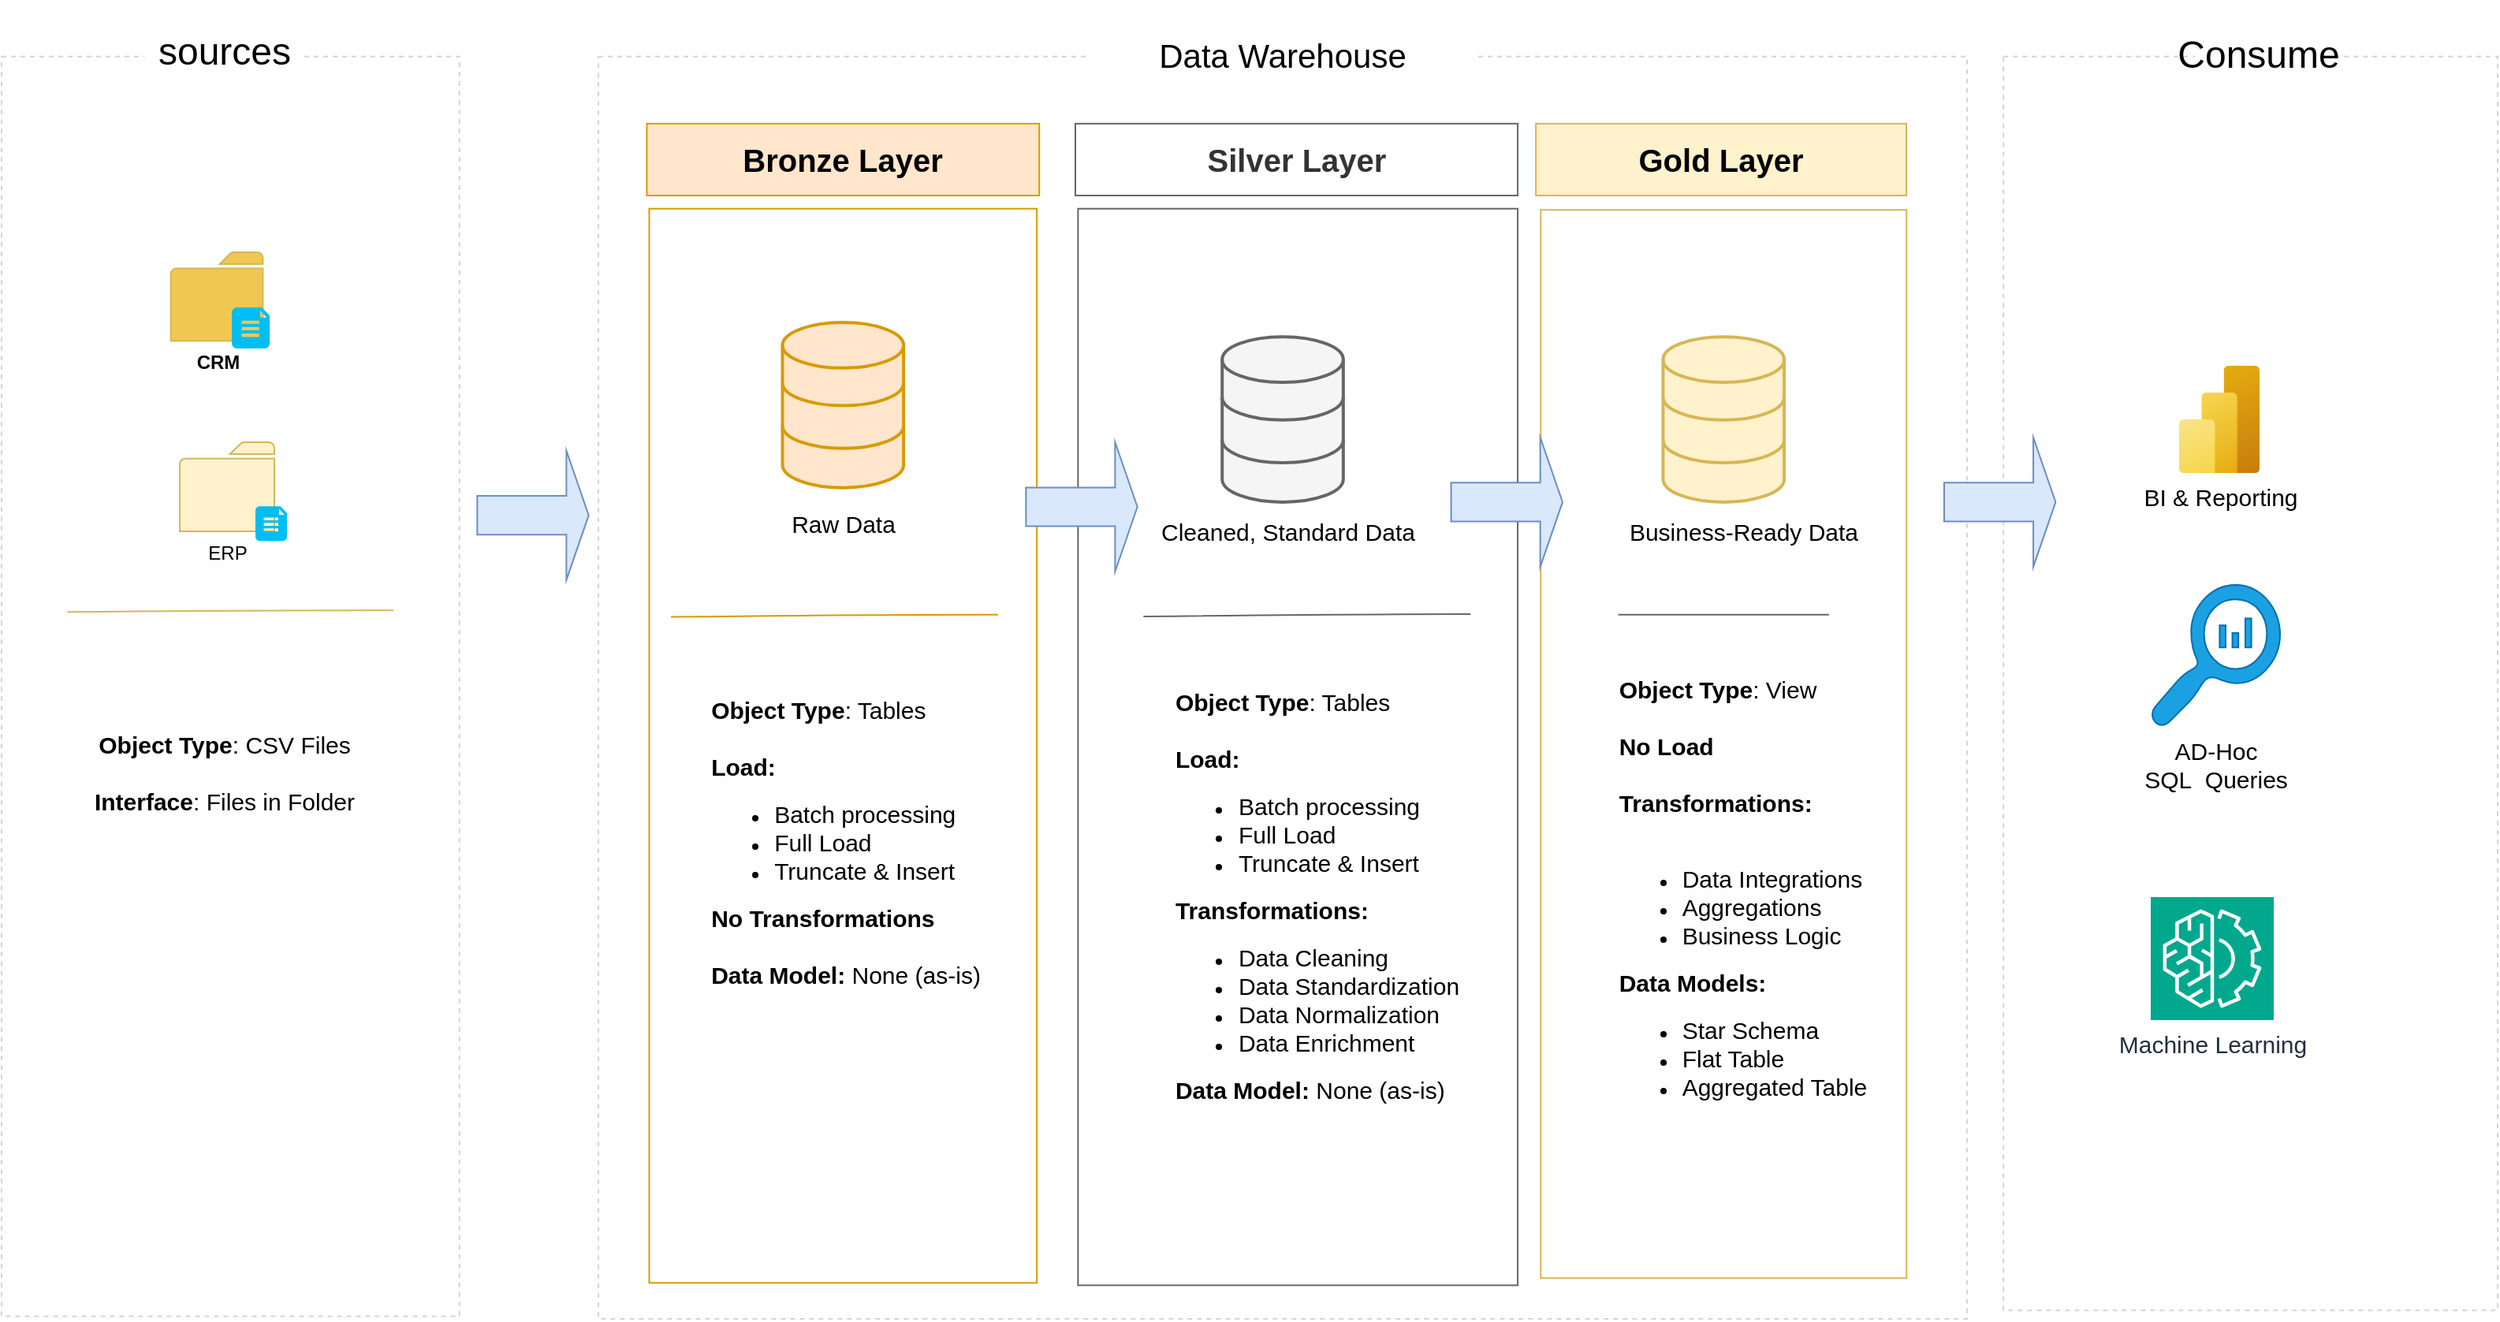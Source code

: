 <mxfile version="26.3.0">
  <diagram name="Page-1" id="G2IfrKTIbICs2Db6X4cU">
    <mxGraphModel dx="1252" dy="1723" grid="0" gridSize="10" guides="1" tooltips="1" connect="1" arrows="1" fold="1" page="0" pageScale="1" pageWidth="827" pageHeight="1169" math="0" shadow="0">
      <root>
        <mxCell id="0" />
        <mxCell id="1" parent="0" />
        <mxCell id="b0IzUq2Jkn2k-cX-HSSs-1" value="" style="rounded=0;whiteSpace=wrap;html=1;fillColor=none;dashed=1;strokeColor=#D4D4D4;" vertex="1" parent="1">
          <mxGeometry x="-123" y="23.9" width="290.37" height="799" as="geometry" />
        </mxCell>
        <mxCell id="b0IzUq2Jkn2k-cX-HSSs-2" value="&lt;font style=&quot;font-size: 24px;&quot;&gt;sources&lt;/font&gt;&lt;div&gt;&lt;br&gt;&lt;/div&gt;" style="rounded=0;whiteSpace=wrap;html=1;strokeColor=none;" vertex="1" parent="1">
          <mxGeometry x="-32.391" y="-11.037" width="101.401" height="77.475" as="geometry" />
        </mxCell>
        <mxCell id="b0IzUq2Jkn2k-cX-HSSs-3" value="" style="rounded=0;whiteSpace=wrap;html=1;fillColor=none;dashed=1;strokeColor=#D4D4D4;" vertex="1" parent="1">
          <mxGeometry x="255.484" y="23.902" width="868.05" height="800.579" as="geometry" />
        </mxCell>
        <mxCell id="b0IzUq2Jkn2k-cX-HSSs-4" value="&lt;font style=&quot;font-size: 21px;&quot;&gt;Data Warehouse&lt;/font&gt;" style="rounded=0;whiteSpace=wrap;html=1;strokeColor=none;" vertex="1" parent="1">
          <mxGeometry x="565.831" y="16.306" width="247.356" height="13.672" as="geometry" />
        </mxCell>
        <mxCell id="b0IzUq2Jkn2k-cX-HSSs-5" value="" style="rounded=0;whiteSpace=wrap;html=1;fillColor=none;dashed=1;strokeColor=#D4D4D4;" vertex="1" parent="1">
          <mxGeometry x="1146.58" y="23.902" width="313.42" height="795.262" as="geometry" />
        </mxCell>
        <mxCell id="b0IzUq2Jkn2k-cX-HSSs-6" value="&lt;div&gt;&lt;span style=&quot;font-size: 24px;&quot;&gt;Consume&lt;/span&gt;&lt;/div&gt;" style="rounded=0;whiteSpace=wrap;html=1;strokeColor=none;" vertex="1" parent="1">
          <mxGeometry x="1267.953" y="-8" width="81.428" height="62.284" as="geometry" />
        </mxCell>
        <mxCell id="b0IzUq2Jkn2k-cX-HSSs-8" value="&lt;b&gt;Bronze Layer&lt;/b&gt;" style="rounded=0;whiteSpace=wrap;html=1;fillColor=#ffe6cc;strokeColor=#d79b00;fontSize=20;" vertex="1" parent="1">
          <mxGeometry x="286.211" y="66.437" width="248.892" height="45.574" as="geometry" />
        </mxCell>
        <mxCell id="b0IzUq2Jkn2k-cX-HSSs-9" value="" style="rounded=0;whiteSpace=wrap;html=1;fillColor=none;strokeColor=#d79b00;fontSize=20;" vertex="1" parent="1">
          <mxGeometry x="287.748" y="120.366" width="245.82" height="681.328" as="geometry" />
        </mxCell>
        <mxCell id="b0IzUq2Jkn2k-cX-HSSs-10" value="&lt;div style=&quot;color: rgb(0, 0, 0); font-size: 12px;&quot;&gt;&lt;br&gt;&lt;/div&gt;" style="rounded=0;whiteSpace=wrap;html=1;fillColor=none;strokeColor=#666666;fontSize=20;fontColor=#333333;align=left;" vertex="1" parent="1">
          <mxGeometry x="559.686" y="120.366" width="278.852" height="682.847" as="geometry" />
        </mxCell>
        <mxCell id="b0IzUq2Jkn2k-cX-HSSs-11" value="&lt;b&gt;Silver Layer&lt;/b&gt;" style="rounded=0;whiteSpace=wrap;html=1;fillColor=none;strokeColor=#666666;fontSize=20;fontColor=#333333;" vertex="1" parent="1">
          <mxGeometry x="558" y="66.44" width="280.54" height="45.57" as="geometry" />
        </mxCell>
        <mxCell id="b0IzUq2Jkn2k-cX-HSSs-12" value="" style="rounded=0;whiteSpace=wrap;html=1;fillColor=none;strokeColor=#d6b656;fontSize=20;" vertex="1" parent="1">
          <mxGeometry x="853.133" y="121.126" width="231.992" height="677.53" as="geometry" />
        </mxCell>
        <mxCell id="b0IzUq2Jkn2k-cX-HSSs-13" value="&lt;b&gt;Gold Layer&lt;/b&gt;" style="rounded=0;whiteSpace=wrap;html=1;fillColor=#fff2cc;strokeColor=#d6b656;fontSize=20;" vertex="1" parent="1">
          <mxGeometry x="850.06" y="66.44" width="234.94" height="45.57" as="geometry" />
        </mxCell>
        <mxCell id="b0IzUq2Jkn2k-cX-HSSs-14" value="&lt;b&gt;CRM&lt;/b&gt;" style="sketch=0;pointerEvents=1;shadow=0;dashed=0;html=1;strokeColor=#d6b656;labelPosition=center;verticalLabelPosition=bottom;verticalAlign=top;outlineConnect=0;align=center;shape=mxgraph.office.concepts.folder;fillColor=light-dark(#f0c851, #281d00);" vertex="1" parent="1">
          <mxGeometry x="-15.686" y="147.999" width="58.382" height="56.208" as="geometry" />
        </mxCell>
        <mxCell id="b0IzUq2Jkn2k-cX-HSSs-17" value="" style="verticalLabelPosition=bottom;html=1;verticalAlign=top;align=center;strokeColor=none;fillColor=#00BEF2;shape=mxgraph.azure.file_2;pointerEvents=1;" vertex="1" parent="1">
          <mxGeometry x="23" y="182.94" width="24" height="26.06" as="geometry" />
        </mxCell>
        <mxCell id="b0IzUq2Jkn2k-cX-HSSs-30" value="&lt;font style=&quot;font-size: 15px;&quot;&gt;&lt;b style=&quot;&quot;&gt;Object Type&lt;/b&gt;: CSV Files&lt;/font&gt;&lt;div&gt;&lt;font style=&quot;font-size: 15px;&quot;&gt;&lt;br&gt;&lt;/font&gt;&lt;/div&gt;&lt;div&gt;&lt;font style=&quot;font-size: 15px;&quot;&gt;&lt;b style=&quot;&quot;&gt;Interface&lt;/b&gt;: Files in Folder&lt;/font&gt;&lt;/div&gt;" style="text;html=1;align=center;verticalAlign=middle;whiteSpace=wrap;rounded=0;" vertex="1" parent="1">
          <mxGeometry x="-90.004" y="429.999" width="216.629" height="95.705" as="geometry" />
        </mxCell>
        <mxCell id="b0IzUq2Jkn2k-cX-HSSs-31" value="" style="html=1;verticalLabelPosition=bottom;align=center;labelBackgroundColor=#ffffff;verticalAlign=top;strokeWidth=2;strokeColor=#d79b00;shadow=0;dashed=0;shape=mxgraph.ios7.icons.data;fillColor=#ffe6cc;" vertex="1" parent="1">
          <mxGeometry x="372.248" y="192.525" width="76.819" height="104.82" as="geometry" />
        </mxCell>
        <mxCell id="b0IzUq2Jkn2k-cX-HSSs-50" value="" style="shape=singleArrow;whiteSpace=wrap;html=1;fillColor=#dae8fc;strokeColor=#6c8ebf;" vertex="1" parent="1">
          <mxGeometry x="526.654" y="268.481" width="70.673" height="82.033" as="geometry" />
        </mxCell>
        <mxCell id="b0IzUq2Jkn2k-cX-HSSs-51" value="&lt;font style=&quot;font-size: 15px;&quot;&gt;Raw Data&lt;/font&gt;" style="text;html=1;align=center;verticalAlign=middle;whiteSpace=wrap;rounded=0;" vertex="1" parent="1">
          <mxGeometry x="364.566" y="297.344" width="92.182" height="45.574" as="geometry" />
        </mxCell>
        <mxCell id="b0IzUq2Jkn2k-cX-HSSs-52" value="&lt;font style=&quot;font-size: 15px;&quot;&gt;Cleaned, Standard Data&lt;/font&gt;" style="text;html=1;align=center;verticalAlign=middle;whiteSpace=wrap;rounded=0;" vertex="1" parent="1">
          <mxGeometry x="610.39" y="301.9" width="165.61" height="45.57" as="geometry" />
        </mxCell>
        <mxCell id="b0IzUq2Jkn2k-cX-HSSs-53" value="&lt;font style=&quot;font-size: 15px;&quot;&gt;Business-Ready Data&lt;/font&gt;" style="text;html=1;align=center;verticalAlign=middle;whiteSpace=wrap;rounded=0;" vertex="1" parent="1">
          <mxGeometry x="884.628" y="301.898" width="193.583" height="45.574" as="geometry" />
        </mxCell>
        <mxCell id="b0IzUq2Jkn2k-cX-HSSs-54" value="" style="endArrow=none;html=1;rounded=0;fontSize=12;startSize=8;endSize=8;curved=1;entryX=0.9;entryY=0.378;entryDx=0;entryDy=0;entryPerimeter=0;fillColor=#ffe6cc;strokeColor=#d79b00;exitX=0.056;exitY=0.38;exitDx=0;exitDy=0;exitPerimeter=0;" edge="1" parent="1" source="b0IzUq2Jkn2k-cX-HSSs-9" target="b0IzUq2Jkn2k-cX-HSSs-9">
          <mxGeometry width="50" height="50" relative="1" as="geometry">
            <mxPoint x="335.375" y="377.854" as="sourcePoint" />
            <mxPoint x="469.126" y="377.858" as="targetPoint" />
            <Array as="points">
              <mxPoint x="427.558" y="377.858" />
            </Array>
          </mxGeometry>
        </mxCell>
        <mxCell id="b0IzUq2Jkn2k-cX-HSSs-56" value="" style="endArrow=none;html=1;rounded=0;fontSize=12;startSize=8;endSize=8;curved=1;entryX=0.846;entryY=0.831;entryDx=0;entryDy=0;entryPerimeter=0;fillColor=#f5f5f5;strokeColor=#666666;" edge="1" parent="1">
          <mxGeometry width="50" height="50" relative="1" as="geometry">
            <mxPoint x="902.249" y="377.903" as="sourcePoint" />
            <mxPoint x="1035.999" y="377.907" as="targetPoint" />
          </mxGeometry>
        </mxCell>
        <mxCell id="b0IzUq2Jkn2k-cX-HSSs-57" value="&lt;div&gt;&lt;div style=&quot;text-align: left;&quot;&gt;&lt;font style=&quot;font-size: 15px;&quot;&gt;&lt;b style=&quot;background-color: transparent; color: light-dark(rgb(0, 0, 0), rgb(255, 255, 255));&quot;&gt;Object Type&lt;/b&gt;&lt;span style=&quot;background-color: transparent; color: light-dark(rgb(0, 0, 0), rgb(255, 255, 255));&quot;&gt;: Tables&lt;/span&gt;&lt;/font&gt;&lt;/div&gt;&lt;div&gt;&lt;font style=&quot;font-size: 15px;&quot;&gt;&lt;br&gt;&lt;/font&gt;&lt;/div&gt;&lt;div style=&quot;text-align: left;&quot;&gt;&lt;b&gt;&lt;font style=&quot;font-size: 15px;&quot;&gt;Load:&lt;/font&gt;&lt;/b&gt;&lt;/div&gt;&lt;div&gt;&lt;ul&gt;&lt;li style=&quot;text-align: left;&quot;&gt;&lt;font style=&quot;font-size: 15px;&quot;&gt;Batch processing&lt;/font&gt;&lt;/li&gt;&lt;li style=&quot;text-align: left;&quot;&gt;&lt;font style=&quot;font-size: 15px;&quot;&gt;Full Load&lt;/font&gt;&lt;/li&gt;&lt;li style=&quot;text-align: left;&quot;&gt;&lt;font style=&quot;font-size: 15px;&quot;&gt;Truncate &amp;amp; Insert&lt;/font&gt;&lt;/li&gt;&lt;/ul&gt;&lt;/div&gt;&lt;div style=&quot;text-align: left;&quot;&gt;&lt;b&gt;&lt;font style=&quot;font-size: 15px;&quot;&gt;No Transformations&lt;/font&gt;&lt;/b&gt;&lt;/div&gt;&lt;div style=&quot;text-align: left;&quot;&gt;&lt;b&gt;&lt;font style=&quot;font-size: 15px;&quot;&gt;&lt;br&gt;&lt;/font&gt;&lt;/b&gt;&lt;/div&gt;&lt;div style=&quot;text-align: left;&quot;&gt;&lt;font style=&quot;font-size: 15px;&quot;&gt;&lt;b style=&quot;&quot;&gt;Data Model: &lt;/b&gt;None (as-is)&lt;/font&gt;&lt;/div&gt;&lt;/div&gt;" style="text;html=1;align=center;verticalAlign=middle;whiteSpace=wrap;rounded=0;opacity=70;" vertex="1" parent="1">
          <mxGeometry x="297.734" y="391.53" width="228.919" height="261.29" as="geometry" />
        </mxCell>
        <mxCell id="b0IzUq2Jkn2k-cX-HSSs-62" value="" style="shape=singleArrow;whiteSpace=wrap;html=1;fillColor=#dae8fc;strokeColor=#6c8ebf;" vertex="1" parent="1">
          <mxGeometry x="178.665" y="273.798" width="70.673" height="82.033" as="geometry" />
        </mxCell>
        <mxCell id="b0IzUq2Jkn2k-cX-HSSs-63" value="" style="shape=singleArrow;whiteSpace=wrap;html=1;fillColor=#dae8fc;strokeColor=#6c8ebf;" vertex="1" parent="1">
          <mxGeometry x="1108.997" y="265.44" width="70.673" height="82.033" as="geometry" />
        </mxCell>
        <mxCell id="b0IzUq2Jkn2k-cX-HSSs-64" value="" style="shape=singleArrow;whiteSpace=wrap;html=1;fillColor=#dae8fc;strokeColor=#6c8ebf;" vertex="1" parent="1">
          <mxGeometry x="796.287" y="265.443" width="70.673" height="82.033" as="geometry" />
        </mxCell>
        <mxCell id="b0IzUq2Jkn2k-cX-HSSs-67" value="" style="endArrow=none;html=1;rounded=0;fontSize=12;startSize=8;endSize=8;curved=1;entryX=0.9;entryY=0.378;entryDx=0;entryDy=0;entryPerimeter=0;fillColor=#f5f5f5;strokeColor=#666666;exitX=0.056;exitY=0.38;exitDx=0;exitDy=0;exitPerimeter=0;" edge="1" parent="1">
          <mxGeometry width="50" height="50" relative="1" as="geometry">
            <mxPoint x="601.168" y="379.058" as="sourcePoint" />
            <mxPoint x="808.578" y="377.539" as="targetPoint" />
            <Array as="points">
              <mxPoint x="727.15" y="377.539" />
            </Array>
          </mxGeometry>
        </mxCell>
        <mxCell id="b0IzUq2Jkn2k-cX-HSSs-68" value="&lt;div style=&quot;text-align: left;&quot;&gt;&lt;div style=&quot;color: rgb(0, 0, 0);&quot;&gt;&lt;font style=&quot;font-size: 15px;&quot;&gt;&lt;b style=&quot;background-color: transparent; color: light-dark(rgb(0, 0, 0), rgb(255, 255, 255));&quot;&gt;Object Type&lt;/b&gt;&lt;span style=&quot;background-color: transparent; color: light-dark(rgb(0, 0, 0), rgb(255, 255, 255));&quot;&gt;: Tables&lt;/span&gt;&lt;/font&gt;&lt;/div&gt;&lt;div style=&quot;color: rgb(0, 0, 0);&quot;&gt;&lt;font style=&quot;font-size: 15px;&quot;&gt;&lt;br&gt;&lt;/font&gt;&lt;/div&gt;&lt;div style=&quot;color: rgb(0, 0, 0);&quot;&gt;&lt;b&gt;&lt;font style=&quot;font-size: 15px;&quot;&gt;Load:&lt;/font&gt;&lt;/b&gt;&lt;/div&gt;&lt;div style=&quot;color: rgb(0, 0, 0);&quot;&gt;&lt;ul&gt;&lt;li&gt;&lt;font style=&quot;font-size: 15px;&quot;&gt;Batch processing&lt;/font&gt;&lt;/li&gt;&lt;li&gt;&lt;font style=&quot;font-size: 15px;&quot;&gt;Full Load&lt;/font&gt;&lt;/li&gt;&lt;li&gt;&lt;font style=&quot;font-size: 15px;&quot;&gt;Truncate &amp;amp; Insert&lt;/font&gt;&lt;/li&gt;&lt;/ul&gt;&lt;/div&gt;&lt;div style=&quot;color: rgb(0, 0, 0);&quot;&gt;&lt;b&gt;&lt;font style=&quot;font-size: 15px;&quot;&gt;Transformations:&lt;/font&gt;&lt;/b&gt;&lt;/div&gt;&lt;div style=&quot;color: rgb(0, 0, 0);&quot;&gt;&lt;ul&gt;&lt;li&gt;&lt;span&gt;&lt;font style=&quot;font-size: 15px;&quot;&gt;Data Cleaning&lt;/font&gt;&lt;/span&gt;&lt;/li&gt;&lt;li&gt;&lt;font style=&quot;font-size: 15px;&quot;&gt;Data Standardization&lt;/font&gt;&lt;/li&gt;&lt;li&gt;&lt;font style=&quot;font-size: 15px;&quot;&gt;Data Normalization&lt;/font&gt;&lt;/li&gt;&lt;li&gt;&lt;font style=&quot;font-size: 15px;&quot;&gt;Data Enrichment&lt;/font&gt;&lt;/li&gt;&lt;/ul&gt;&lt;font style=&quot;font-size: 15px;&quot;&gt;&lt;b style=&quot;color: light-dark(rgb(0, 0, 0), rgb(237, 237, 237)); background-color: transparent;&quot;&gt;Data Model:&amp;nbsp;&lt;/b&gt;&lt;span style=&quot;color: light-dark(rgb(0, 0, 0), rgb(237, 237, 237)); background-color: transparent;&quot;&gt;None (as-is)&lt;/span&gt;&lt;/font&gt;&lt;/div&gt;&lt;/div&gt;" style="text;html=1;align=center;verticalAlign=middle;whiteSpace=wrap;rounded=0;" vertex="1" parent="1">
          <mxGeometry x="597.327" y="406.721" width="228.919" height="299.268" as="geometry" />
        </mxCell>
        <mxCell id="b0IzUq2Jkn2k-cX-HSSs-70" value="&lt;div style=&quot;text-align: left;&quot;&gt;&lt;div style=&quot;color: rgb(0, 0, 0);&quot;&gt;&lt;font style=&quot;font-size: 15px;&quot;&gt;&lt;b style=&quot;background-color: transparent; color: light-dark(rgb(0, 0, 0), rgb(255, 255, 255));&quot;&gt;Object Type&lt;/b&gt;&lt;span style=&quot;background-color: transparent; color: light-dark(rgb(0, 0, 0), rgb(255, 255, 255));&quot;&gt;: View&lt;/span&gt;&lt;/font&gt;&lt;/div&gt;&lt;div style=&quot;color: rgb(0, 0, 0);&quot;&gt;&lt;font style=&quot;font-size: 15px;&quot;&gt;&lt;br&gt;&lt;/font&gt;&lt;/div&gt;&lt;div style=&quot;color: rgb(0, 0, 0);&quot;&gt;&lt;b&gt;&lt;font style=&quot;font-size: 15px;&quot;&gt;No Load&lt;/font&gt;&lt;/b&gt;&lt;/div&gt;&lt;div style=&quot;color: rgb(0, 0, 0);&quot;&gt;&lt;b&gt;&lt;font style=&quot;font-size: 15px;&quot;&gt;&lt;br&gt;&lt;/font&gt;&lt;/b&gt;&lt;/div&gt;&lt;div style=&quot;color: rgb(0, 0, 0);&quot;&gt;&lt;b&gt;&lt;font style=&quot;font-size: 15px;&quot;&gt;Transformations:&lt;/font&gt;&lt;/b&gt;&lt;/div&gt;&lt;div style=&quot;color: rgb(0, 0, 0);&quot;&gt;&lt;b&gt;&lt;font style=&quot;font-size: 15px;&quot;&gt;&lt;br&gt;&lt;/font&gt;&lt;/b&gt;&lt;/div&gt;&lt;div style=&quot;color: rgb(0, 0, 0);&quot;&gt;&lt;ul&gt;&lt;li&gt;&lt;span style=&quot;font-size: 15px;&quot;&gt;Data Integrations&lt;/span&gt;&lt;/li&gt;&lt;li&gt;&lt;font style=&quot;font-size: 15px;&quot;&gt;Aggregations&lt;/font&gt;&lt;/li&gt;&lt;li&gt;&lt;span style=&quot;font-size: 15px;&quot;&gt;Business Logic&lt;/span&gt;&lt;/li&gt;&lt;/ul&gt;&lt;/div&gt;&lt;div style=&quot;color: rgb(0, 0, 0);&quot;&gt;&lt;span style=&quot;font-size: 15px;&quot;&gt;&lt;b&gt;Data Models:&lt;/b&gt;&lt;/span&gt;&lt;/div&gt;&lt;div style=&quot;color: rgb(0, 0, 0);&quot;&gt;&lt;ul&gt;&lt;li&gt;&lt;span style=&quot;font-size: 15px;&quot;&gt;Star Schema&lt;/span&gt;&lt;/li&gt;&lt;li&gt;&lt;span style=&quot;font-size: 15px;&quot;&gt;Flat Table&lt;/span&gt;&lt;/li&gt;&lt;li&gt;&lt;span style=&quot;font-size: 15px;&quot;&gt;Aggregated Table&lt;/span&gt;&lt;/li&gt;&lt;/ul&gt;&lt;/div&gt;&lt;/div&gt;" style="text;html=1;align=center;verticalAlign=middle;whiteSpace=wrap;rounded=0;" vertex="1" parent="1">
          <mxGeometry x="866.96" y="406.72" width="228.92" height="301.32" as="geometry" />
        </mxCell>
        <mxCell id="b0IzUq2Jkn2k-cX-HSSs-72" value="" style="html=1;verticalLabelPosition=bottom;align=center;labelBackgroundColor=#ffffff;verticalAlign=top;strokeWidth=2;strokeColor=#666666;shadow=0;dashed=0;shape=mxgraph.ios7.icons.data;fillColor=#f5f5f5;fontColor=#333333;" vertex="1" parent="1">
          <mxGeometry x="651.098" y="201.635" width="76.819" height="104.82" as="geometry" />
        </mxCell>
        <mxCell id="b0IzUq2Jkn2k-cX-HSSs-73" value="" style="html=1;verticalLabelPosition=bottom;align=center;labelBackgroundColor=#ffffff;verticalAlign=top;strokeWidth=2;strokeColor=#d6b656;shadow=0;dashed=0;shape=mxgraph.ios7.icons.data;fillColor=#fff2cc;" vertex="1" parent="1">
          <mxGeometry x="930.718" y="201.635" width="76.819" height="104.82" as="geometry" />
        </mxCell>
        <mxCell id="b0IzUq2Jkn2k-cX-HSSs-79" value="ERP" style="sketch=0;pointerEvents=1;shadow=0;dashed=0;html=1;strokeColor=#d6b656;labelPosition=center;verticalLabelPosition=bottom;verticalAlign=top;outlineConnect=0;align=center;shape=mxgraph.office.concepts.folder;fillColor=#fff2cc;" vertex="1" parent="1">
          <mxGeometry x="-10" y="268.48" width="60" height="56.52" as="geometry" />
        </mxCell>
        <mxCell id="b0IzUq2Jkn2k-cX-HSSs-80" value="" style="verticalLabelPosition=bottom;html=1;verticalAlign=top;align=center;strokeColor=none;fillColor=#00BEF2;shape=mxgraph.azure.file_2;pointerEvents=1;" vertex="1" parent="1">
          <mxGeometry x="38" y="309.13" width="20" height="22" as="geometry" />
        </mxCell>
        <mxCell id="b0IzUq2Jkn2k-cX-HSSs-81" value="" style="endArrow=none;html=1;rounded=0;fontSize=12;startSize=8;endSize=8;curved=1;entryX=0.9;entryY=0.378;entryDx=0;entryDy=0;entryPerimeter=0;fillColor=#fff2cc;strokeColor=#d6b656;exitX=0.056;exitY=0.38;exitDx=0;exitDy=0;exitPerimeter=0;" edge="1" parent="1">
          <mxGeometry width="50" height="50" relative="1" as="geometry">
            <mxPoint x="-81.32" y="376.14" as="sourcePoint" />
            <mxPoint x="125.68" y="375.14" as="targetPoint" />
            <Array as="points">
              <mxPoint x="44.238" y="374.998" />
            </Array>
          </mxGeometry>
        </mxCell>
        <mxCell id="b0IzUq2Jkn2k-cX-HSSs-85" value="&lt;font style=&quot;font-size: 15px;&quot;&gt;Machine Learning&lt;/font&gt;" style="sketch=0;points=[[0,0,0],[0.25,0,0],[0.5,0,0],[0.75,0,0],[1,0,0],[0,1,0],[0.25,1,0],[0.5,1,0],[0.75,1,0],[1,1,0],[0,0.25,0],[0,0.5,0],[0,0.75,0],[1,0.25,0],[1,0.5,0],[1,0.75,0]];outlineConnect=0;fontColor=#232F3E;fillColor=#01A88D;strokeColor=#ffffff;dashed=0;verticalLabelPosition=bottom;verticalAlign=top;align=center;html=1;fontSize=12;fontStyle=0;aspect=fixed;shape=mxgraph.aws4.resourceIcon;resIcon=mxgraph.aws4.machine_learning;" vertex="1" parent="1">
          <mxGeometry x="1240" y="557" width="78" height="78" as="geometry" />
        </mxCell>
        <mxCell id="b0IzUq2Jkn2k-cX-HSSs-89" value="" style="group" vertex="1" connectable="0" parent="1">
          <mxGeometry x="1258" y="220.04" width="123.84" height="68.0" as="geometry" />
        </mxCell>
        <mxCell id="b0IzUq2Jkn2k-cX-HSSs-82" value="&lt;font style=&quot;font-size: 15px;&quot;&gt;BI &amp;amp; Reporting&lt;/font&gt;" style="image;aspect=fixed;html=1;points=[];align=center;fontSize=12;image=img/lib/azure2/analytics/Power_BI_Embedded.svg;" vertex="1" parent="b0IzUq2Jkn2k-cX-HSSs-89">
          <mxGeometry width="51" height="68" as="geometry" />
        </mxCell>
        <mxCell id="b0IzUq2Jkn2k-cX-HSSs-90" value="&lt;font style=&quot;color: rgb(0, 0, 0); font-size: 15px;&quot;&gt;AD-Hoc&lt;/font&gt;&lt;div&gt;&lt;font style=&quot;color: rgb(0, 0, 0); font-size: 15px;&quot;&gt;SQL&amp;nbsp; Queries&lt;/font&gt;&lt;/div&gt;" style="sketch=0;pointerEvents=1;shadow=0;dashed=0;html=1;strokeColor=#006EAF;labelPosition=center;verticalLabelPosition=bottom;verticalAlign=top;align=center;fillColor=#1ba1e2;shape=mxgraph.mscae.oms.log_search;fontColor=#ffffff;" vertex="1" parent="1">
          <mxGeometry x="1240" y="359" width="82" height="90" as="geometry" />
        </mxCell>
      </root>
    </mxGraphModel>
  </diagram>
</mxfile>
